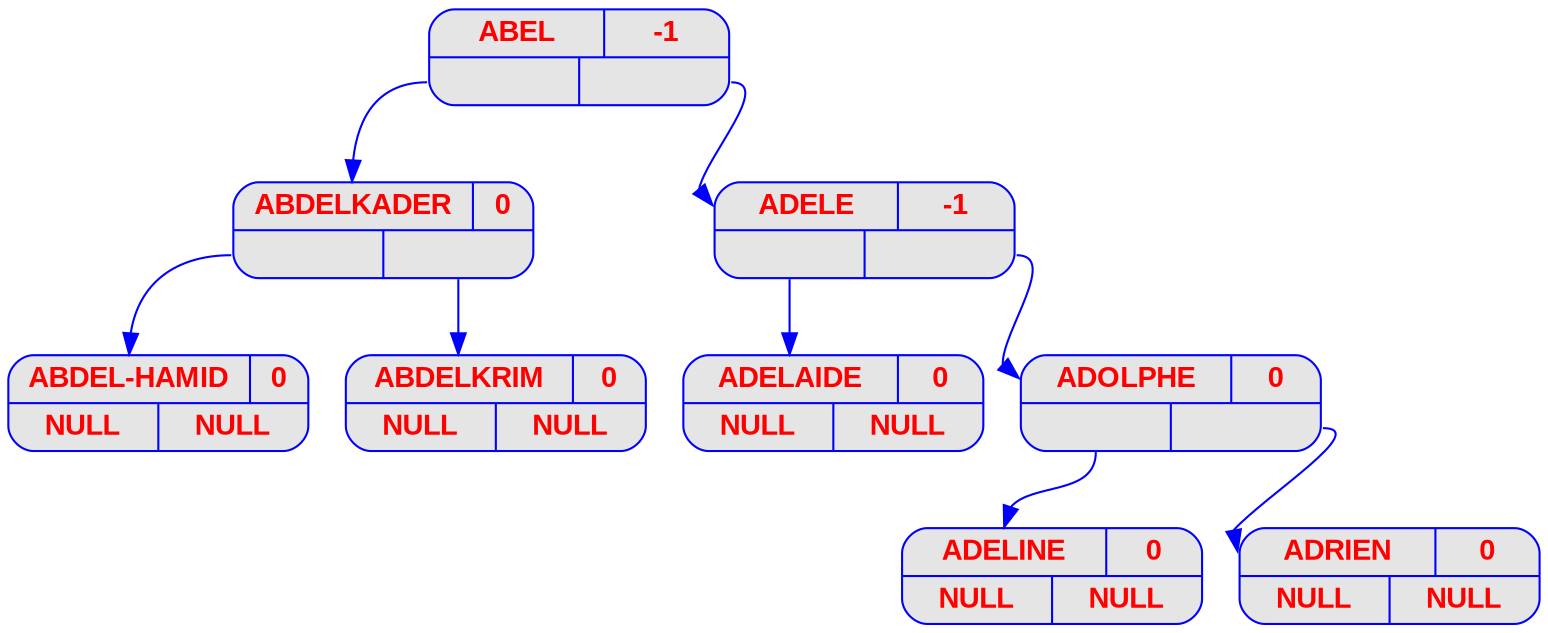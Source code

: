 digraph displayAVL {
	node [
		fontname  = "Arial bold" 
		fontsize  = "14"
		fontcolor = "red"
		style     = "rounded, filled"
		shape     = "record"
		fillcolor = "grey90"
		color     = "blue"
		width     = "2"
	]

	edge [
		color     = "blue"
	]

	"ABEL" [label = "{{<nom> ABEL | <bal> -1 } | { <g> | <d>}}"];
	"ABEL":g -> "ABDELKADER":nom;
	"ABDELKADER" [label = "{{<nom> ABDELKADER | <bal> 0 } | { <g> | <d>}}"];
	"ABDELKADER":g -> "ABDEL-HAMID":nom;
	"ABDEL-HAMID" [label = "{{<nom> ABDEL-HAMID | <bal> 0 } | { <g> | <d>}}"];
	"ABDEL-HAMID" [label = "{{<nom> ABDEL-HAMID | <bal> 0 }| { <g> NULL | <d> NULL}}"];
	"ABDELKADER":d -> "ABDELKRIM":nom;
	"ABDELKRIM" [label = "{{<nom> ABDELKRIM | <bal> 0 } | { <g> | <d>}}"];
	"ABDELKRIM" [label = "{{<nom> ABDELKRIM | <bal> 0 }| { <g> NULL | <d> NULL}}"];
	"ABEL":d -> "ADELE":nom;
	"ADELE" [label = "{{<nom> ADELE | <bal> -1 } | { <g> | <d>}}"];
	"ADELE":g -> "ADELAIDE":nom;
	"ADELAIDE" [label = "{{<nom> ADELAIDE | <bal> 0 } | { <g> | <d>}}"];
	"ADELAIDE" [label = "{{<nom> ADELAIDE | <bal> 0 }| { <g> NULL | <d> NULL}}"];
	"ADELE":d -> "ADOLPHE":nom;
	"ADOLPHE" [label = "{{<nom> ADOLPHE | <bal> 0 } | { <g> | <d>}}"];
	"ADOLPHE":g -> "ADELINE":nom;
	"ADELINE" [label = "{{<nom> ADELINE | <bal> 0 } | { <g> | <d>}}"];
	"ADELINE" [label = "{{<nom> ADELINE | <bal> 0 }| { <g> NULL | <d> NULL}}"];
	"ADOLPHE":d -> "ADRIEN":nom;
	"ADRIEN" [label = "{{<nom> ADRIEN | <bal> 0 } | { <g> | <d>}}"];
	"ADRIEN" [label = "{{<nom> ADRIEN | <bal> 0 }| { <g> NULL | <d> NULL}}"];
}

